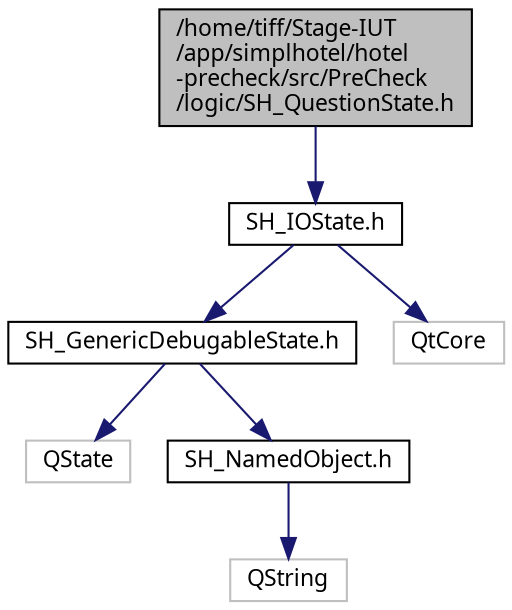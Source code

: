 digraph "/home/tiff/Stage-IUT/app/simplhotel/hotel-precheck/src/PreCheck/logic/SH_QuestionState.h"
{
 // INTERACTIVE_SVG=YES
  bgcolor="transparent";
  edge [fontname="Verdana",fontsize="11",labelfontname="Verdana",labelfontsize="11"];
  node [fontname="Verdana",fontsize="11",shape=record];
  Node1 [label="/home/tiff/Stage-IUT\l/app/simplhotel/hotel\l-precheck/src/PreCheck\l/logic/SH_QuestionState.h",height=0.2,width=0.4,color="black", fillcolor="grey75", style="filled" fontcolor="black"];
  Node1 -> Node2 [color="midnightblue",fontsize="11",style="solid"];
  Node2 [label="SH_IOState.h",height=0.2,width=0.4,color="black",URL="$SH__IOState_8h.html"];
  Node2 -> Node3 [color="midnightblue",fontsize="11",style="solid"];
  Node3 [label="SH_GenericDebugableState.h",height=0.2,width=0.4,color="black",URL="$SH__GenericDebugableState_8h.html"];
  Node3 -> Node4 [color="midnightblue",fontsize="11",style="solid"];
  Node4 [label="QState",height=0.2,width=0.4,color="grey75"];
  Node3 -> Node5 [color="midnightblue",fontsize="11",style="solid"];
  Node5 [label="SH_NamedObject.h",height=0.2,width=0.4,color="black",URL="$SH__NamedObject_8h.html"];
  Node5 -> Node6 [color="midnightblue",fontsize="11",style="solid"];
  Node6 [label="QString",height=0.2,width=0.4,color="grey75"];
  Node2 -> Node7 [color="midnightblue",fontsize="11",style="solid"];
  Node7 [label="QtCore",height=0.2,width=0.4,color="grey75"];
}
